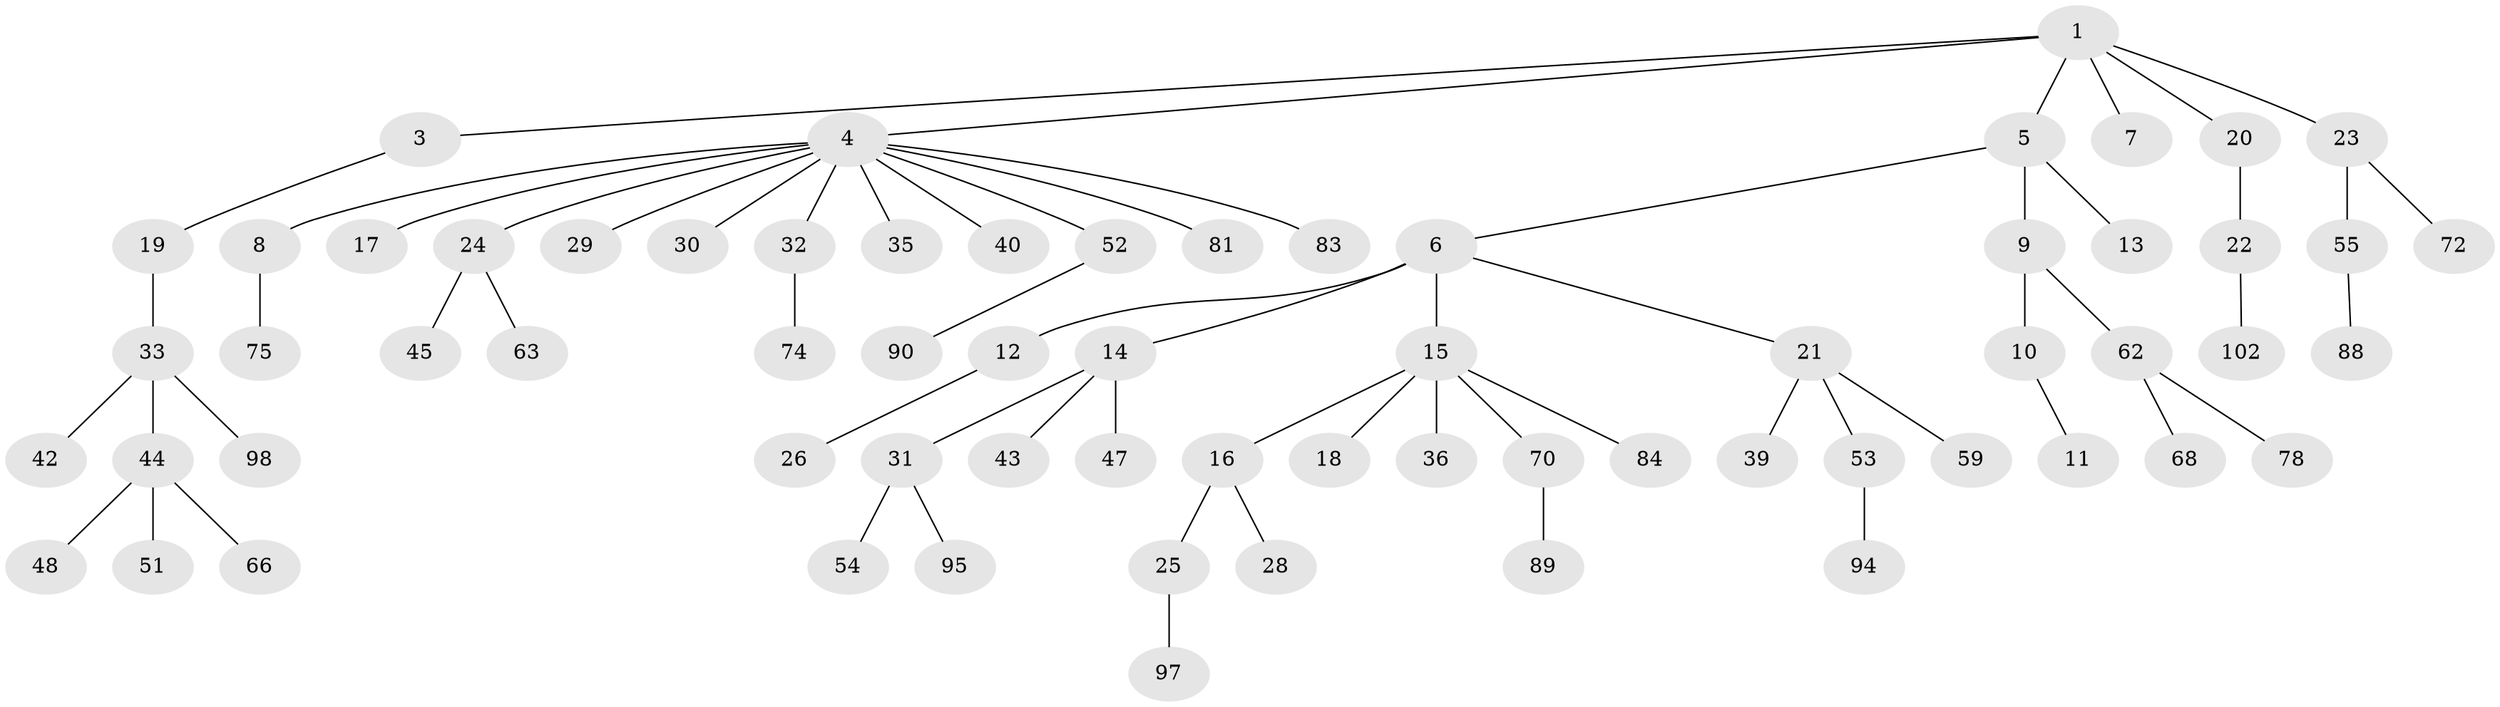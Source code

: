 // Generated by graph-tools (version 1.1) at 2025/52/02/27/25 19:52:11]
// undirected, 67 vertices, 66 edges
graph export_dot {
graph [start="1"]
  node [color=gray90,style=filled];
  1 [super="+2"];
  3 [super="+91"];
  4 [super="+27"];
  5 [super="+37"];
  6;
  7;
  8 [super="+85"];
  9 [super="+65"];
  10 [super="+77"];
  11 [super="+104"];
  12 [super="+49"];
  13 [super="+93"];
  14 [super="+73"];
  15 [super="+58"];
  16 [super="+69"];
  17 [super="+86"];
  18 [super="+50"];
  19;
  20;
  21 [super="+38"];
  22 [super="+41"];
  23 [super="+71"];
  24 [super="+56"];
  25;
  26;
  28;
  29;
  30 [super="+99"];
  31;
  32 [super="+61"];
  33 [super="+34"];
  35 [super="+96"];
  36 [super="+60"];
  39 [super="+82"];
  40 [super="+79"];
  42;
  43 [super="+46"];
  44 [super="+80"];
  45;
  47 [super="+92"];
  48;
  51 [super="+87"];
  52 [super="+64"];
  53 [super="+57"];
  54;
  55;
  59 [super="+76"];
  62 [super="+67"];
  63;
  66;
  68;
  70;
  72;
  74;
  75;
  78;
  81;
  83;
  84 [super="+100"];
  88;
  89;
  90;
  94;
  95 [super="+103"];
  97 [super="+101"];
  98;
  102;
  1 -- 3;
  1 -- 4;
  1 -- 20;
  1 -- 23;
  1 -- 5;
  1 -- 7;
  3 -- 19;
  4 -- 8;
  4 -- 17;
  4 -- 24;
  4 -- 29;
  4 -- 35;
  4 -- 83;
  4 -- 32;
  4 -- 81;
  4 -- 52;
  4 -- 40;
  4 -- 30;
  5 -- 6;
  5 -- 9;
  5 -- 13;
  6 -- 12;
  6 -- 14;
  6 -- 15;
  6 -- 21;
  8 -- 75;
  9 -- 10;
  9 -- 62;
  10 -- 11;
  12 -- 26;
  14 -- 31;
  14 -- 43;
  14 -- 47;
  15 -- 16;
  15 -- 18;
  15 -- 36;
  15 -- 70;
  15 -- 84;
  16 -- 25;
  16 -- 28;
  19 -- 33;
  20 -- 22;
  21 -- 39;
  21 -- 59;
  21 -- 53;
  22 -- 102;
  23 -- 55;
  23 -- 72;
  24 -- 45;
  24 -- 63;
  25 -- 97;
  31 -- 54;
  31 -- 95;
  32 -- 74;
  33 -- 42;
  33 -- 98;
  33 -- 44;
  44 -- 48;
  44 -- 51;
  44 -- 66;
  52 -- 90;
  53 -- 94;
  55 -- 88;
  62 -- 68;
  62 -- 78;
  70 -- 89;
}
